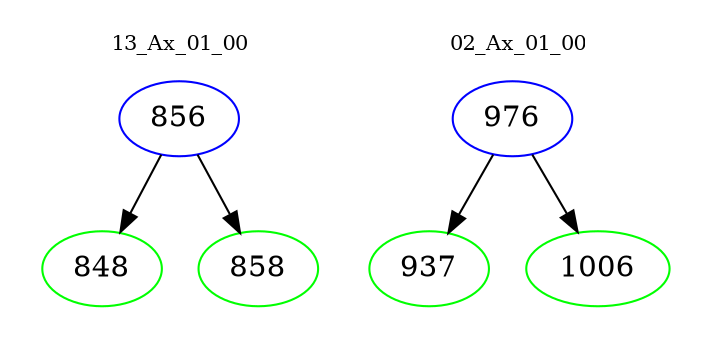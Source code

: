 digraph{
subgraph cluster_0 {
color = white
label = "13_Ax_01_00";
fontsize=10;
T0_856 [label="856", color="blue"]
T0_856 -> T0_848 [color="black"]
T0_848 [label="848", color="green"]
T0_856 -> T0_858 [color="black"]
T0_858 [label="858", color="green"]
}
subgraph cluster_1 {
color = white
label = "02_Ax_01_00";
fontsize=10;
T1_976 [label="976", color="blue"]
T1_976 -> T1_937 [color="black"]
T1_937 [label="937", color="green"]
T1_976 -> T1_1006 [color="black"]
T1_1006 [label="1006", color="green"]
}
}
